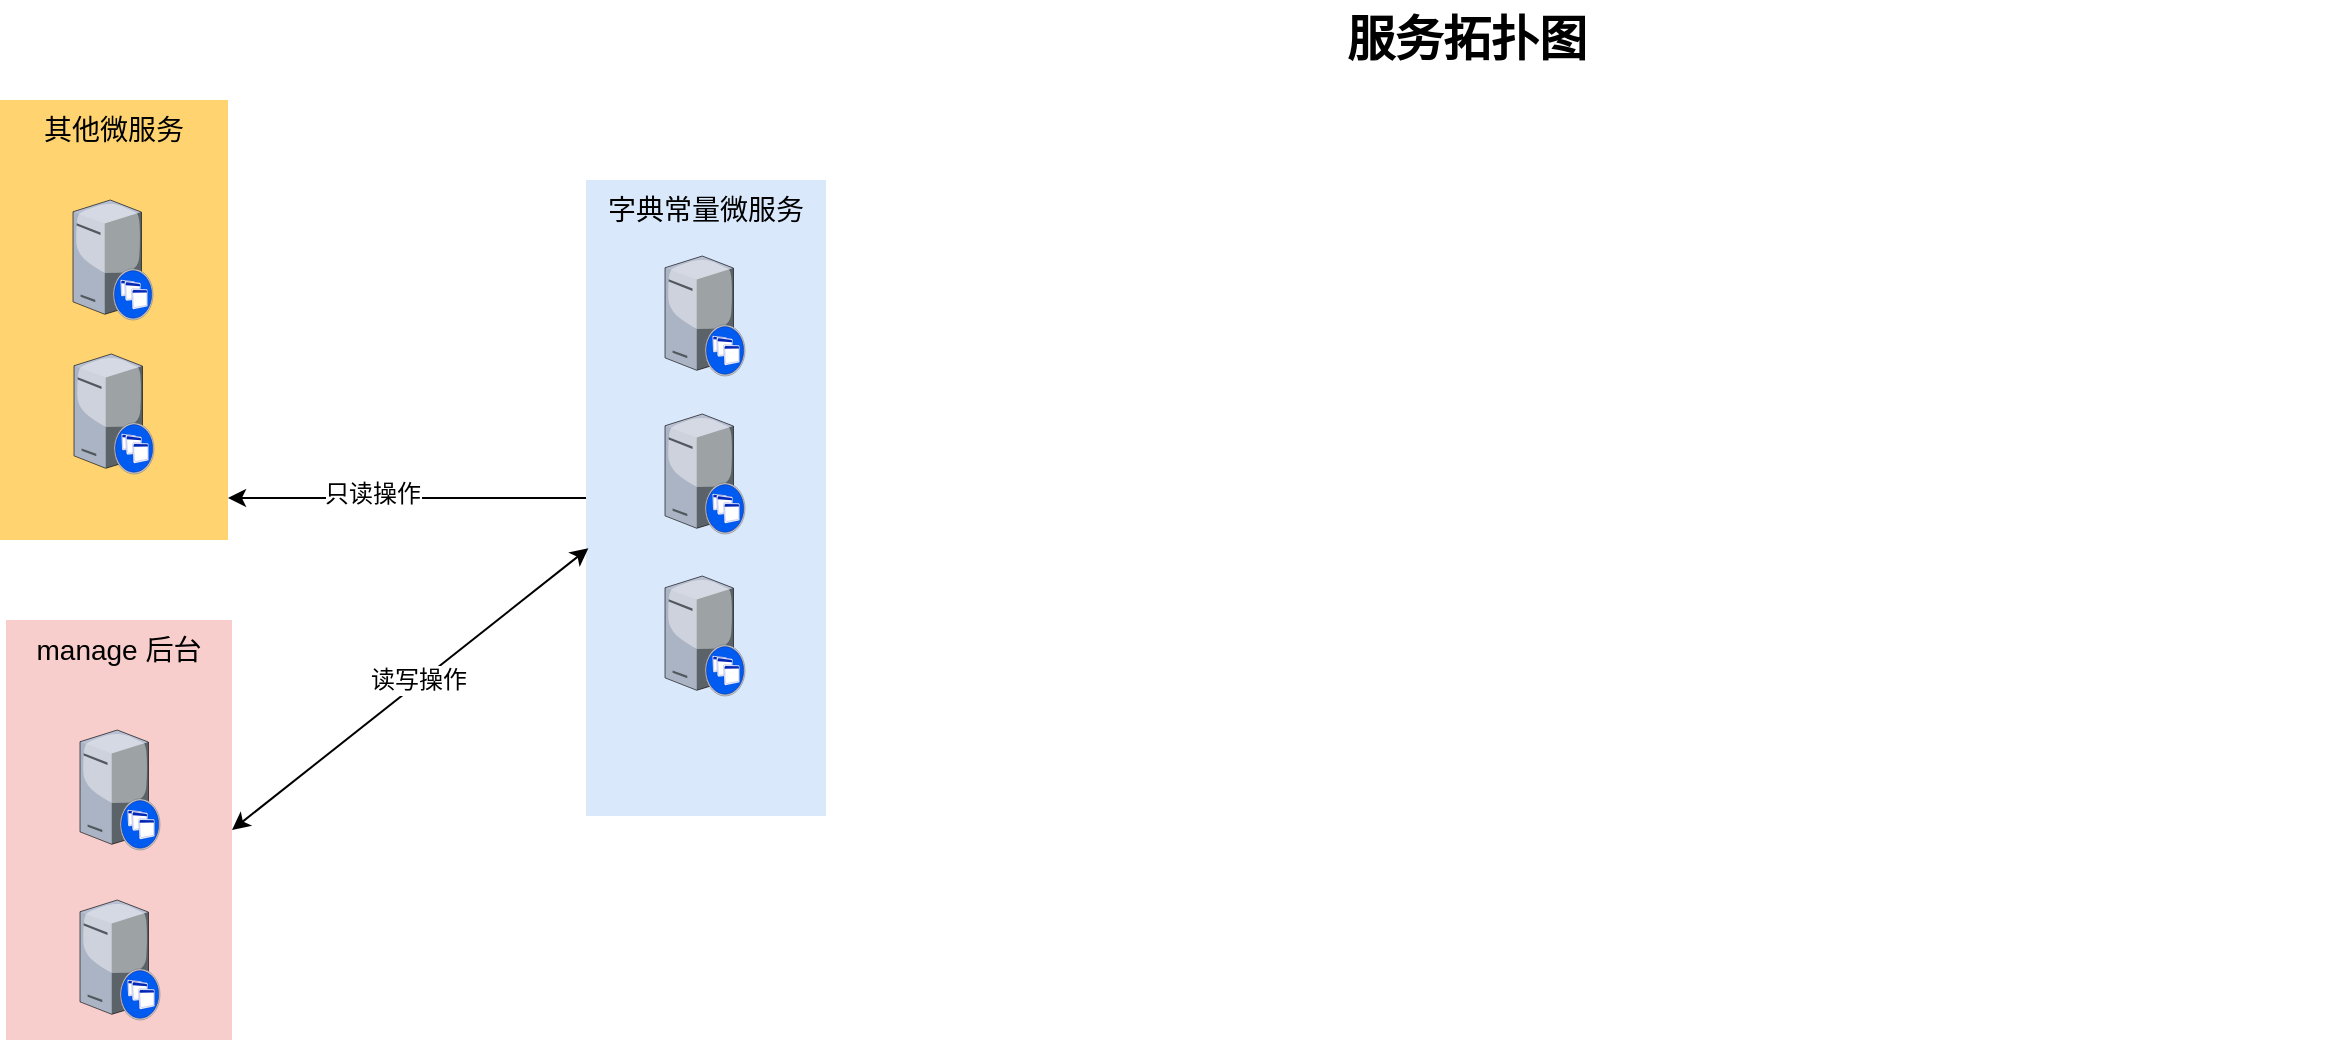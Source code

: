 <mxfile version="12.1.9" type="github" pages="1"><diagram name="Page-1" id="e3a06f82-3646-2815-327d-82caf3d4e204"><mxGraphModel dx="1172" dy="673" grid="1" gridSize="10" guides="1" tooltips="1" connect="1" arrows="1" fold="1" page="1" pageScale="1.5" pageWidth="1169" pageHeight="826" background="none" math="0" shadow="0"><root><mxCell id="0" style=";html=1;"/><mxCell id="1" style=";html=1;" parent="0"/><mxCell id="6a7d8f32e03d9370-61" value="manage 后台" style="whiteSpace=wrap;html=1;fillColor=#f8cecc;fontSize=14;strokeColor=none;verticalAlign=top;align=center;" parent="1" vertex="1"><mxGeometry x="200" y="340" width="113" height="210" as="geometry"/></mxCell><mxCell id="6a7d8f32e03d9370-58" value="&lt;span style=&quot;white-space: normal&quot;&gt;字典常量微服务&lt;/span&gt;" style="whiteSpace=wrap;html=1;fillColor=#dae8fc;fontSize=14;strokeColor=none;verticalAlign=top;" parent="1" vertex="1"><mxGeometry x="490" y="120" width="120" height="318" as="geometry"/></mxCell><mxCell id="6a7d8f32e03d9370-57" value="其他微服务" style="whiteSpace=wrap;html=1;fillColor=#FFD470;gradientColor=none;fontSize=14;strokeColor=none;verticalAlign=top;align=center;" parent="1" vertex="1"><mxGeometry x="197" y="80" width="114" height="220" as="geometry"/></mxCell><mxCell id="6a7d8f32e03d9370-11" value="" style="verticalLabelPosition=bottom;html=1;verticalAlign=top;strokeColor=none;shape=mxgraph.citrix.xenapp_server;fillColor=#66B2FF;gradientColor=#0066CC;fontSize=14;align=center;" parent="1" vertex="1"><mxGeometry x="233.5" y="130" width="40" height="60" as="geometry"/></mxCell><mxCell id="6a7d8f32e03d9370-62" value="服务拓扑图" style="text;strokeColor=none;fillColor=none;html=1;fontSize=24;fontStyle=1;verticalAlign=middle;align=center;" parent="1" vertex="1"><mxGeometry x="499" y="30" width="861" height="40" as="geometry"/></mxCell><mxCell id="b24v8iYknTMfEl45tEic-6" value="" style="verticalLabelPosition=bottom;html=1;verticalAlign=top;strokeColor=none;shape=mxgraph.citrix.xenapp_server;fillColor=#66B2FF;gradientColor=#0066CC;fontSize=14;align=center;" vertex="1" parent="1"><mxGeometry x="234" y="207" width="40" height="60" as="geometry"/></mxCell><mxCell id="b24v8iYknTMfEl45tEic-7" value="" style="verticalLabelPosition=bottom;html=1;verticalAlign=top;strokeColor=none;shape=mxgraph.citrix.xenapp_server;fillColor=#66B2FF;gradientColor=#0066CC;fontSize=14;align=center;" vertex="1" parent="1"><mxGeometry x="237" y="395" width="40" height="60" as="geometry"/></mxCell><mxCell id="b24v8iYknTMfEl45tEic-8" value="" style="verticalLabelPosition=bottom;html=1;verticalAlign=top;strokeColor=none;shape=mxgraph.citrix.xenapp_server;fillColor=#66B2FF;gradientColor=#0066CC;fontSize=14;align=center;" vertex="1" parent="1"><mxGeometry x="237" y="480" width="40" height="60" as="geometry"/></mxCell><mxCell id="b24v8iYknTMfEl45tEic-9" value="" style="verticalLabelPosition=bottom;html=1;verticalAlign=top;strokeColor=none;shape=mxgraph.citrix.xenapp_server;fillColor=#66B2FF;gradientColor=#0066CC;fontSize=14;" vertex="1" parent="1"><mxGeometry x="529.5" y="158" width="40" height="60" as="geometry"/></mxCell><mxCell id="b24v8iYknTMfEl45tEic-10" value="" style="verticalLabelPosition=bottom;html=1;verticalAlign=top;strokeColor=none;shape=mxgraph.citrix.xenapp_server;fillColor=#66B2FF;gradientColor=#0066CC;fontSize=14;" vertex="1" parent="1"><mxGeometry x="529.5" y="237" width="40" height="60" as="geometry"/></mxCell><mxCell id="b24v8iYknTMfEl45tEic-11" value="" style="verticalLabelPosition=bottom;html=1;verticalAlign=top;strokeColor=none;shape=mxgraph.citrix.xenapp_server;fillColor=#66B2FF;gradientColor=#0066CC;fontSize=14;" vertex="1" parent="1"><mxGeometry x="529.5" y="318" width="40" height="60" as="geometry"/></mxCell><mxCell id="b24v8iYknTMfEl45tEic-12" value="" style="edgeStyle=segmentEdgeStyle;endArrow=classic;html=1;" edge="1" parent="1" source="6a7d8f32e03d9370-58" target="6a7d8f32e03d9370-57"><mxGeometry width="50" height="50" relative="1" as="geometry"><mxPoint x="570" y="250" as="sourcePoint"/><mxPoint x="350" y="200" as="targetPoint"/><Array as="points"/></mxGeometry></mxCell><mxCell id="b24v8iYknTMfEl45tEic-14" value="只读操作" style="text;html=1;resizable=0;points=[];align=center;verticalAlign=middle;labelBackgroundColor=#ffffff;" vertex="1" connectable="0" parent="b24v8iYknTMfEl45tEic-12"><mxGeometry x="0.197" y="-2" relative="1" as="geometry"><mxPoint as="offset"/></mxGeometry></mxCell><mxCell id="b24v8iYknTMfEl45tEic-13" value="" style="endArrow=classic;startArrow=classic;html=1;entryX=0.01;entryY=0.579;entryDx=0;entryDy=0;entryPerimeter=0;exitX=1;exitY=0.5;exitDx=0;exitDy=0;" edge="1" parent="1" source="6a7d8f32e03d9370-61" target="6a7d8f32e03d9370-58"><mxGeometry width="50" height="50" relative="1" as="geometry"><mxPoint x="200" y="640" as="sourcePoint"/><mxPoint x="250" y="590" as="targetPoint"/></mxGeometry></mxCell><mxCell id="b24v8iYknTMfEl45tEic-15" value="读写操作" style="text;html=1;resizable=0;points=[];align=center;verticalAlign=middle;labelBackgroundColor=#ffffff;" vertex="1" connectable="0" parent="b24v8iYknTMfEl45tEic-13"><mxGeometry x="0.051" y="1" relative="1" as="geometry"><mxPoint as="offset"/></mxGeometry></mxCell></root></mxGraphModel></diagram></mxfile>